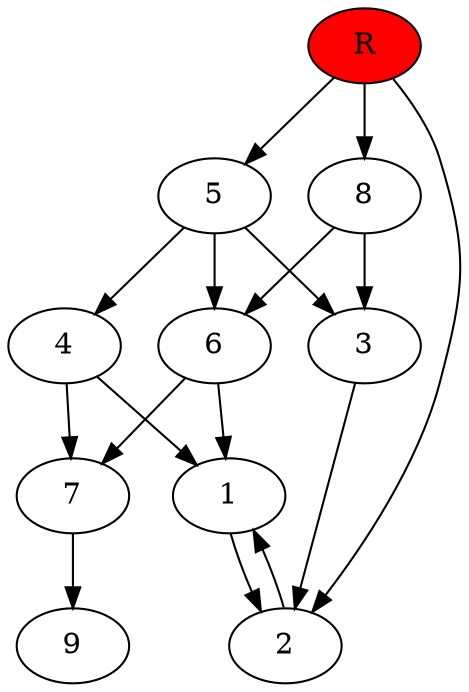 digraph prb34173 {
	1
	2
	3
	4
	5
	6
	7
	8
	R [fillcolor="#ff0000" style=filled]
	1 -> 2
	2 -> 1
	3 -> 2
	4 -> 1
	4 -> 7
	5 -> 3
	5 -> 4
	5 -> 6
	6 -> 1
	6 -> 7
	7 -> 9
	8 -> 3
	8 -> 6
	R -> 2
	R -> 5
	R -> 8
}
